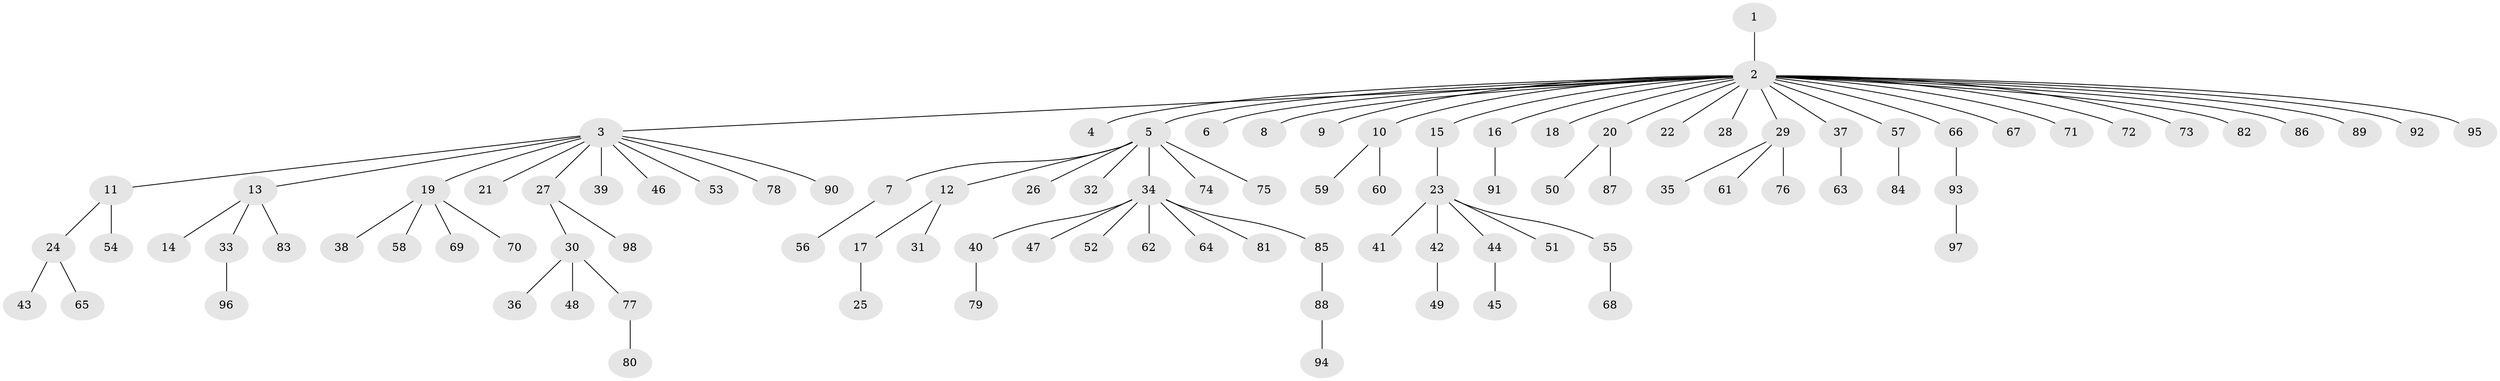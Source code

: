 // coarse degree distribution, {1: 0.8571428571428571, 27: 0.02040816326530612, 11: 0.02040816326530612, 7: 0.02040816326530612, 2: 0.061224489795918366, 3: 0.02040816326530612}
// Generated by graph-tools (version 1.1) at 2025/18/03/04/25 18:18:17]
// undirected, 98 vertices, 97 edges
graph export_dot {
graph [start="1"]
  node [color=gray90,style=filled];
  1;
  2;
  3;
  4;
  5;
  6;
  7;
  8;
  9;
  10;
  11;
  12;
  13;
  14;
  15;
  16;
  17;
  18;
  19;
  20;
  21;
  22;
  23;
  24;
  25;
  26;
  27;
  28;
  29;
  30;
  31;
  32;
  33;
  34;
  35;
  36;
  37;
  38;
  39;
  40;
  41;
  42;
  43;
  44;
  45;
  46;
  47;
  48;
  49;
  50;
  51;
  52;
  53;
  54;
  55;
  56;
  57;
  58;
  59;
  60;
  61;
  62;
  63;
  64;
  65;
  66;
  67;
  68;
  69;
  70;
  71;
  72;
  73;
  74;
  75;
  76;
  77;
  78;
  79;
  80;
  81;
  82;
  83;
  84;
  85;
  86;
  87;
  88;
  89;
  90;
  91;
  92;
  93;
  94;
  95;
  96;
  97;
  98;
  1 -- 2;
  2 -- 3;
  2 -- 4;
  2 -- 5;
  2 -- 6;
  2 -- 8;
  2 -- 9;
  2 -- 10;
  2 -- 15;
  2 -- 16;
  2 -- 18;
  2 -- 20;
  2 -- 22;
  2 -- 28;
  2 -- 29;
  2 -- 37;
  2 -- 57;
  2 -- 66;
  2 -- 67;
  2 -- 71;
  2 -- 72;
  2 -- 73;
  2 -- 82;
  2 -- 86;
  2 -- 89;
  2 -- 92;
  2 -- 95;
  3 -- 11;
  3 -- 13;
  3 -- 19;
  3 -- 21;
  3 -- 27;
  3 -- 39;
  3 -- 46;
  3 -- 53;
  3 -- 78;
  3 -- 90;
  5 -- 7;
  5 -- 12;
  5 -- 26;
  5 -- 32;
  5 -- 34;
  5 -- 74;
  5 -- 75;
  7 -- 56;
  10 -- 59;
  10 -- 60;
  11 -- 24;
  11 -- 54;
  12 -- 17;
  12 -- 31;
  13 -- 14;
  13 -- 33;
  13 -- 83;
  15 -- 23;
  16 -- 91;
  17 -- 25;
  19 -- 38;
  19 -- 58;
  19 -- 69;
  19 -- 70;
  20 -- 50;
  20 -- 87;
  23 -- 41;
  23 -- 42;
  23 -- 44;
  23 -- 51;
  23 -- 55;
  24 -- 43;
  24 -- 65;
  27 -- 30;
  27 -- 98;
  29 -- 35;
  29 -- 61;
  29 -- 76;
  30 -- 36;
  30 -- 48;
  30 -- 77;
  33 -- 96;
  34 -- 40;
  34 -- 47;
  34 -- 52;
  34 -- 62;
  34 -- 64;
  34 -- 81;
  34 -- 85;
  37 -- 63;
  40 -- 79;
  42 -- 49;
  44 -- 45;
  55 -- 68;
  57 -- 84;
  66 -- 93;
  77 -- 80;
  85 -- 88;
  88 -- 94;
  93 -- 97;
}
